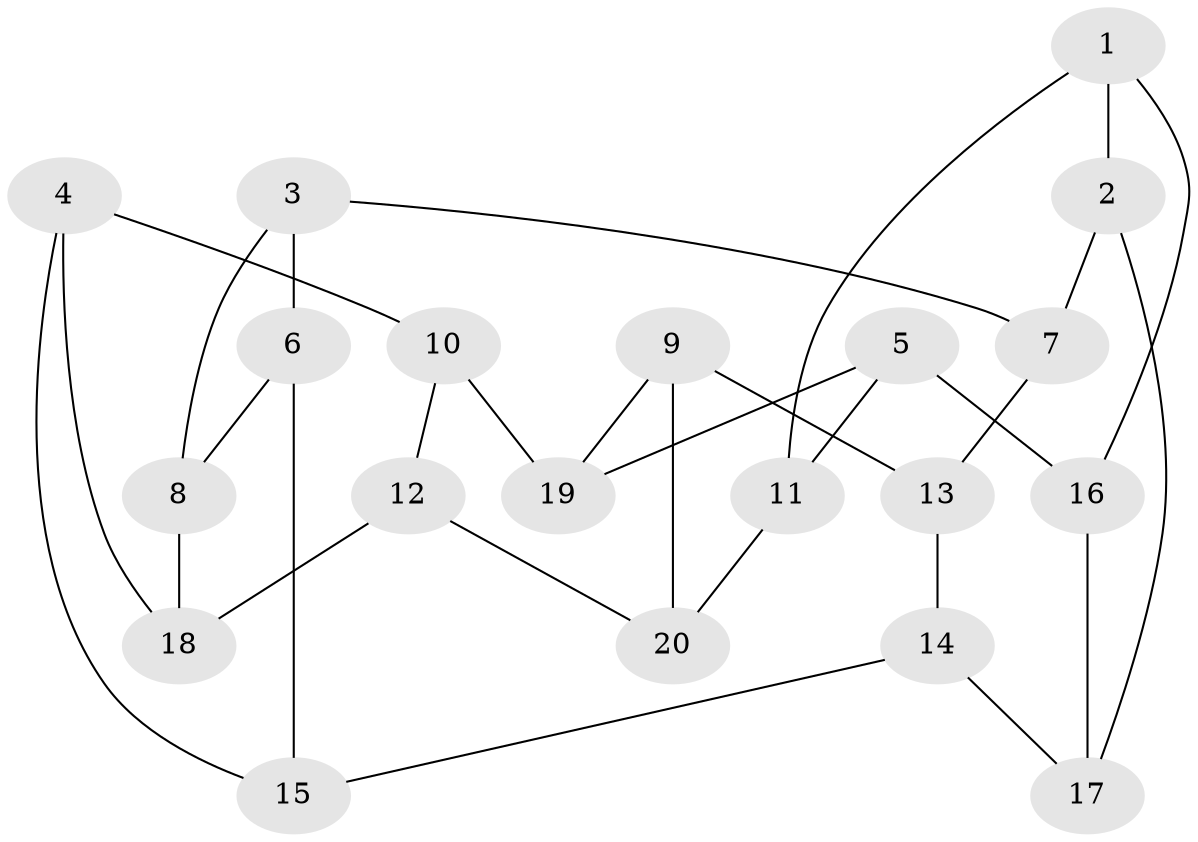 // Generated by graph-tools (version 1.1) at 2025/46/02/15/25 05:46:28]
// undirected, 20 vertices, 30 edges
graph export_dot {
graph [start="1"]
  node [color=gray90,style=filled];
  1;
  2;
  3;
  4;
  5;
  6;
  7;
  8;
  9;
  10;
  11;
  12;
  13;
  14;
  15;
  16;
  17;
  18;
  19;
  20;
  1 -- 16;
  1 -- 2;
  1 -- 11;
  2 -- 7;
  2 -- 17;
  3 -- 6;
  3 -- 8;
  3 -- 7;
  4 -- 18;
  4 -- 15;
  4 -- 10;
  5 -- 11;
  5 -- 19;
  5 -- 16;
  6 -- 8;
  6 -- 15;
  7 -- 13;
  8 -- 18;
  9 -- 19;
  9 -- 13;
  9 -- 20;
  10 -- 19;
  10 -- 12;
  11 -- 20;
  12 -- 20;
  12 -- 18;
  13 -- 14;
  14 -- 17;
  14 -- 15;
  16 -- 17;
}
